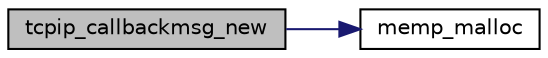 digraph "tcpip_callbackmsg_new"
{
 // LATEX_PDF_SIZE
  edge [fontname="Helvetica",fontsize="10",labelfontname="Helvetica",labelfontsize="10"];
  node [fontname="Helvetica",fontsize="10",shape=record];
  rankdir="LR";
  Node1 [label="tcpip_callbackmsg_new",height=0.2,width=0.4,color="black", fillcolor="grey75", style="filled", fontcolor="black",tooltip=" "];
  Node1 -> Node2 [color="midnightblue",fontsize="10",style="solid",fontname="Helvetica"];
  Node2 [label="memp_malloc",height=0.2,width=0.4,color="black", fillcolor="white", style="filled",URL="$memp_8h.html#a2b00593d086313c267b54a976bf67aa5",tooltip=" "];
}
